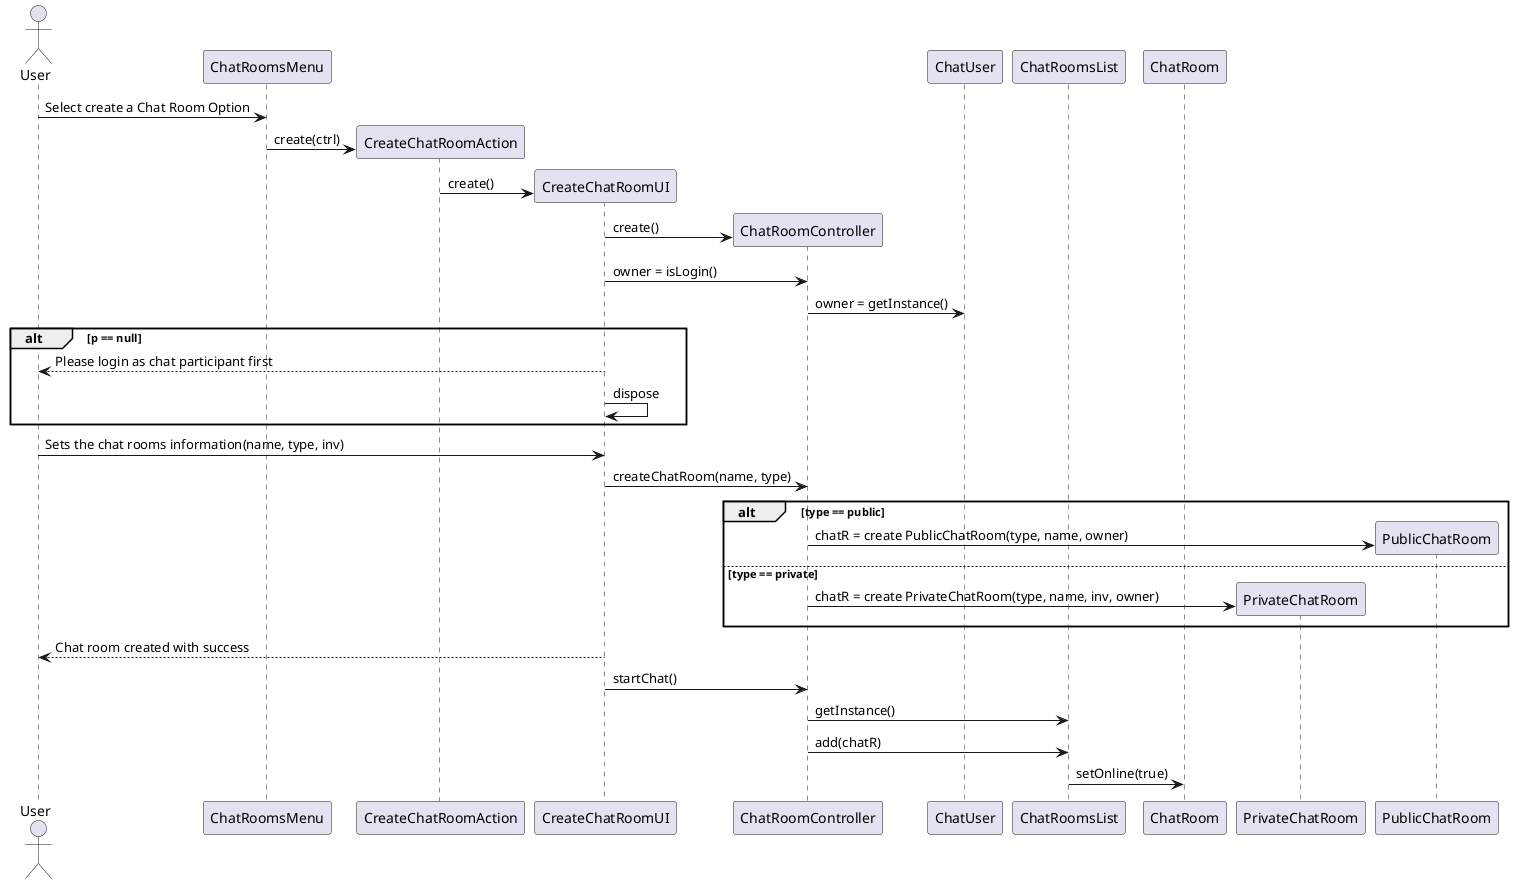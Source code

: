 @startuml design_createChatRoom_ipc05.3.png
actor User
participant "ChatRoomsMenu" as menu
participant "CreateChatRoomAction" as action
participant "CreateChatRoomUI" as ui
participant "ChatRoomController" as ctrl
participant "ChatUser" as p
participant "ChatRoomsList" as chatRL
participant "ChatRoom" as chatR
participant "PrivateChatRoom" as priv
participant "PublicChatRoom" as pub


User -> menu : Select create a Chat Room Option
create action
menu -> action : create(ctrl)

create ui
action -> ui : create()
create ctrl
ui -> ctrl: create()

ui -> ctrl : owner = isLogin()
ctrl -> p : owner = getInstance()

alt p == null
    User <-- ui : Please login as chat participant first
    ui -> ui : dispose
end alt

User -> ui : Sets the chat rooms information(name, type, inv)
ui -> ctrl : createChatRoom(name, type)
alt type == public
    create pub
    ctrl -> pub : chatR = create PublicChatRoom(type, name, owner)
else type == private
    create priv
    ctrl -> priv : chatR = create PrivateChatRoom(type, name, inv, owner)
    
end

ui --> User : Chat room created with success

ui -> ctrl : startChat()
ctrl -> chatRL : getInstance()
ctrl -> chatRL : add(chatR)
chatRL -> chatR : setOnline(true)


@enduml
